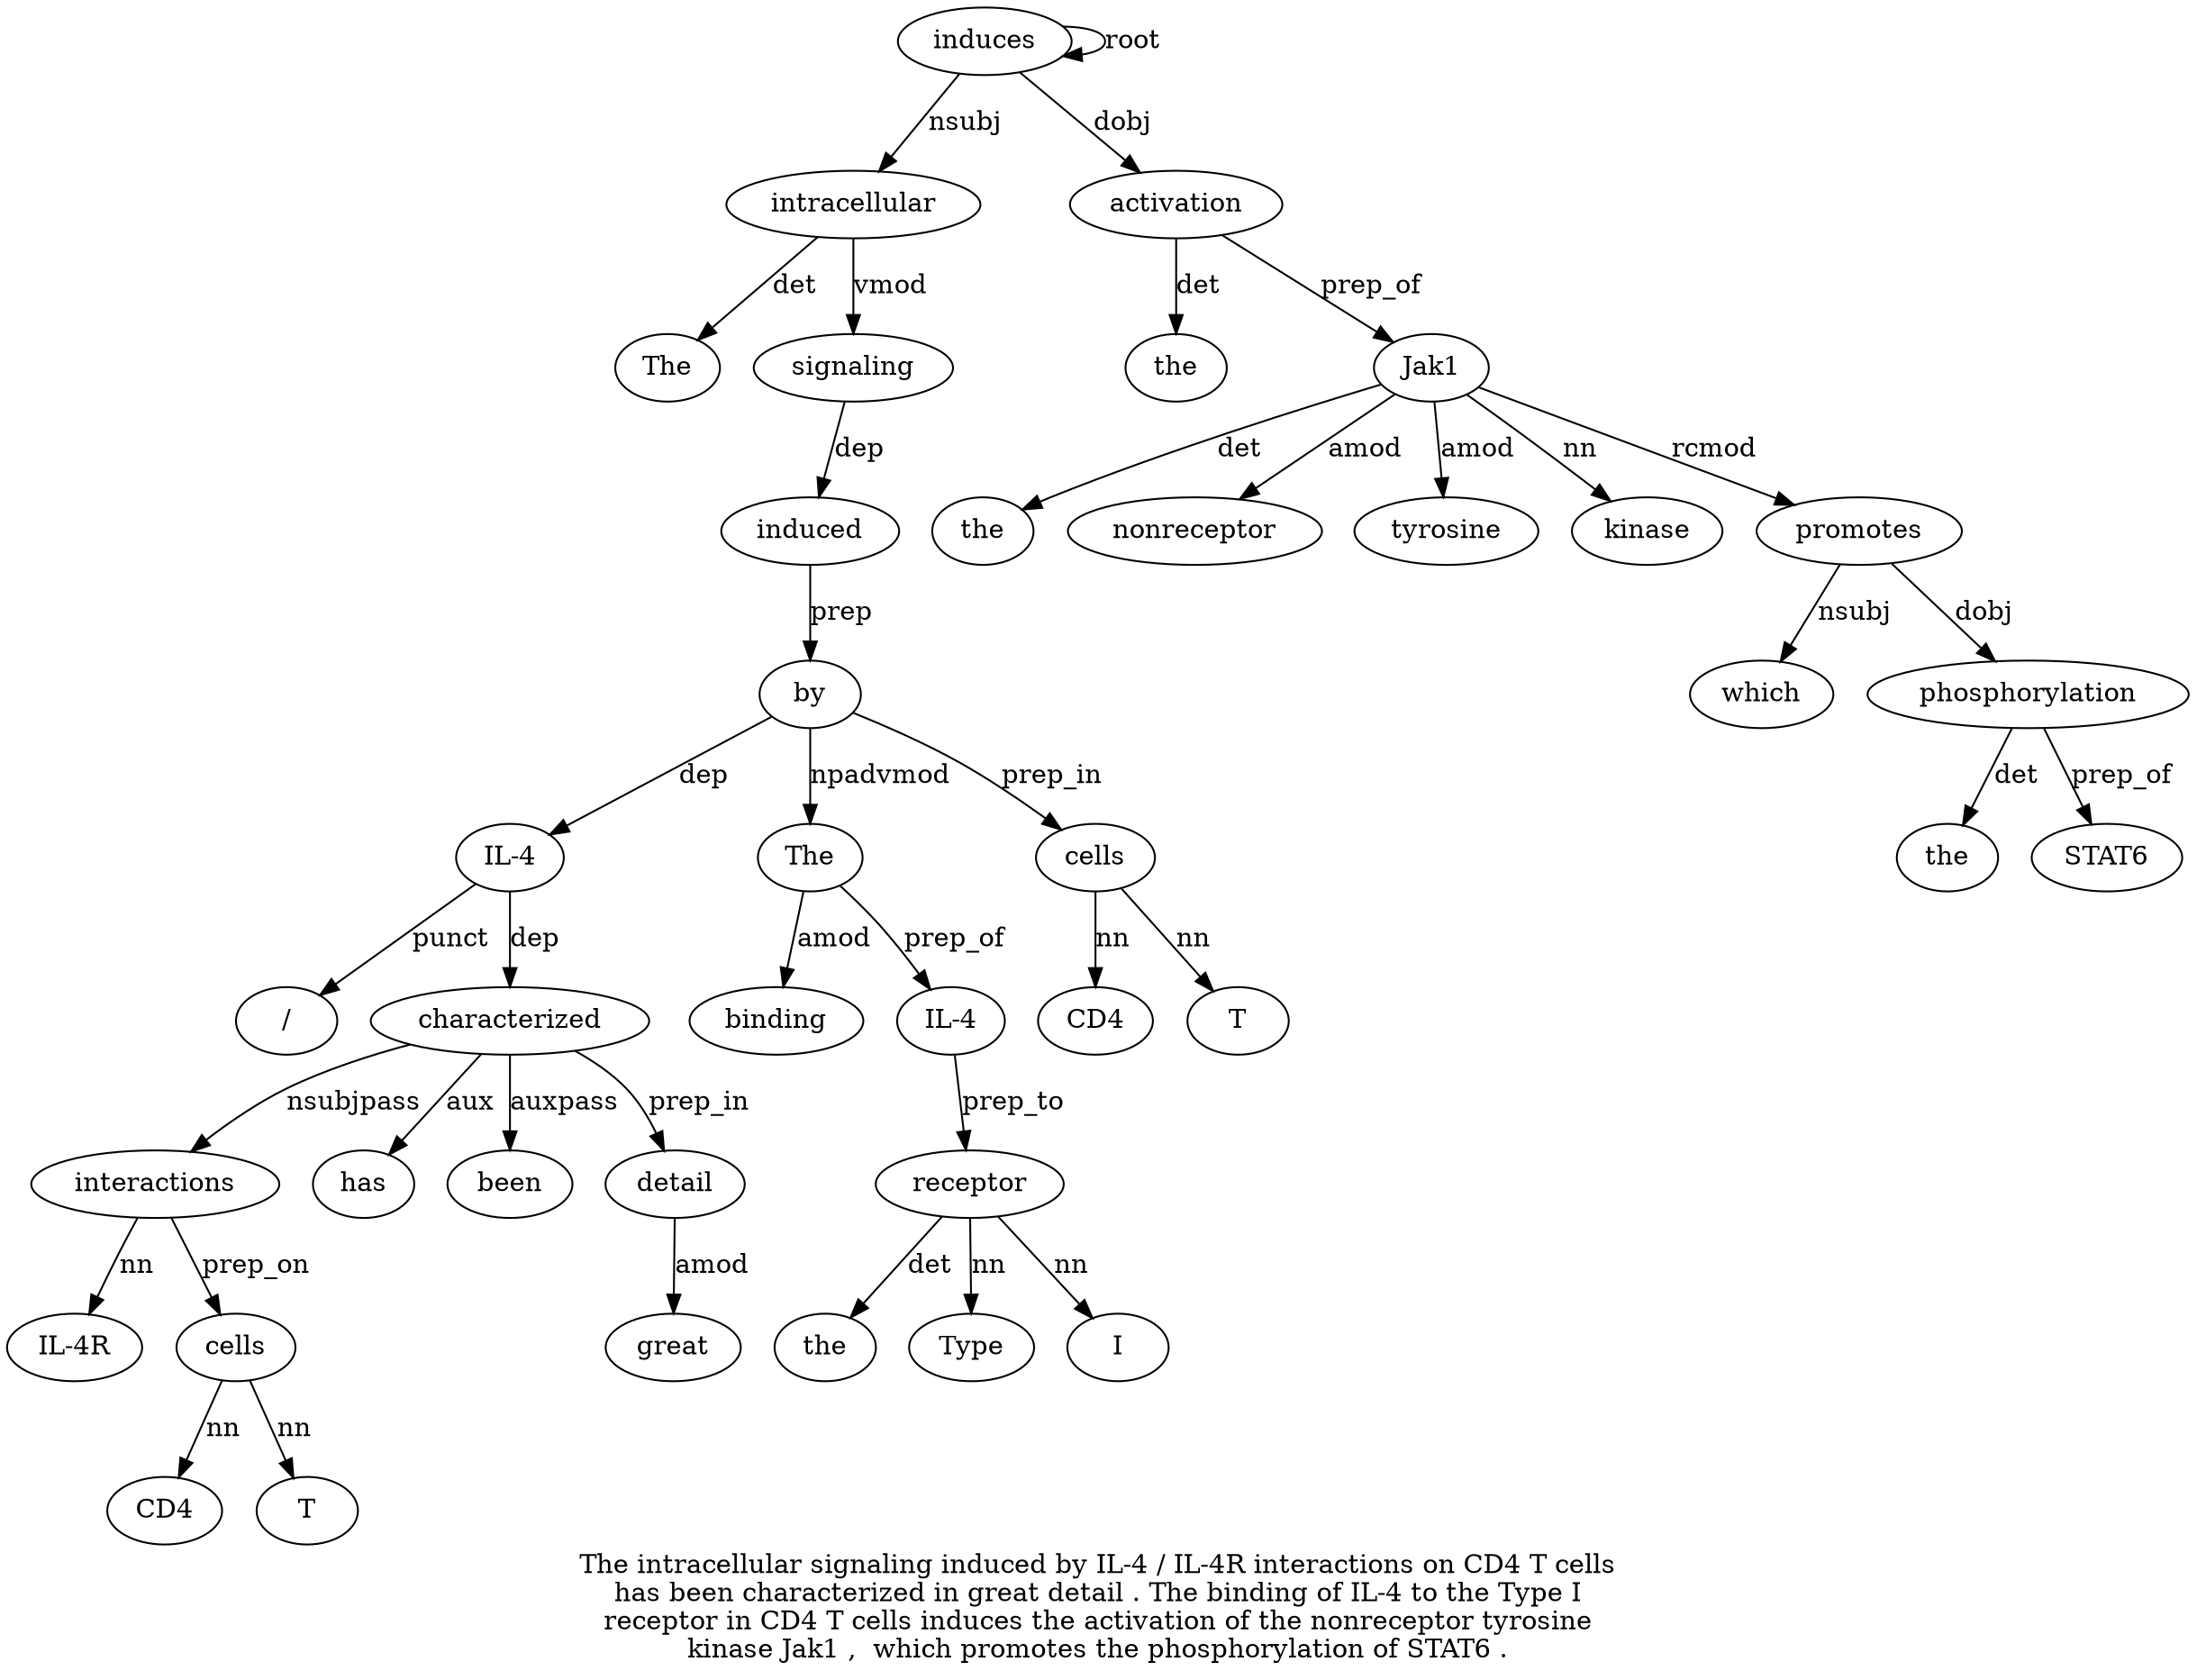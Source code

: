 digraph "The intracellular signaling induced by IL-4 / IL-4R interactions on CD4 T cells has been characterized in great detail . The binding of IL-4 to the Type I receptor in CD4 T cells induces the activation of the nonreceptor tyrosine kinase Jak1 ,  which promotes the phosphorylation of STAT6 ." {
label="The intracellular signaling induced by IL-4 / IL-4R interactions on CD4 T cells
has been characterized in great detail . The binding of IL-4 to the Type I
receptor in CD4 T cells induces the activation of the nonreceptor tyrosine
kinase Jak1 ,  which promotes the phosphorylation of STAT6 .";
intracellular2 [style=filled, fillcolor=white, label=intracellular];
The1 [style=filled, fillcolor=white, label=The];
intracellular2 -> The1  [label=det];
induces34 [style=filled, fillcolor=white, label=induces];
induces34 -> intracellular2  [label=nsubj];
signaling3 [style=filled, fillcolor=white, label=signaling];
intracellular2 -> signaling3  [label=vmod];
induced4 [style=filled, fillcolor=white, label=induced];
signaling3 -> induced4  [label=dep];
by5 [style=filled, fillcolor=white, label=by];
induced4 -> by5  [label=prep];
"IL-46" [style=filled, fillcolor=white, label="IL-4"];
by5 -> "IL-46"  [label=dep];
"/7" [style=filled, fillcolor=white, label="/"];
"IL-46" -> "/7"  [label=punct];
interactions9 [style=filled, fillcolor=white, label=interactions];
"IL-4R8" [style=filled, fillcolor=white, label="IL-4R"];
interactions9 -> "IL-4R8"  [label=nn];
characterized16 [style=filled, fillcolor=white, label=characterized];
characterized16 -> interactions9  [label=nsubjpass];
cells13 [style=filled, fillcolor=white, label=cells];
CD411 [style=filled, fillcolor=white, label=CD4];
cells13 -> CD411  [label=nn];
T12 [style=filled, fillcolor=white, label=T];
cells13 -> T12  [label=nn];
interactions9 -> cells13  [label=prep_on];
has14 [style=filled, fillcolor=white, label=has];
characterized16 -> has14  [label=aux];
been15 [style=filled, fillcolor=white, label=been];
characterized16 -> been15  [label=auxpass];
"IL-46" -> characterized16  [label=dep];
detail19 [style=filled, fillcolor=white, label=detail];
great18 [style=filled, fillcolor=white, label=great];
detail19 -> great18  [label=amod];
characterized16 -> detail19  [label=prep_in];
The21 [style=filled, fillcolor=white, label=The];
by5 -> The21  [label=npadvmod];
binding22 [style=filled, fillcolor=white, label=binding];
The21 -> binding22  [label=amod];
"IL-42" [style=filled, fillcolor=white, label="IL-4"];
The21 -> "IL-42"  [label=prep_of];
receptor29 [style=filled, fillcolor=white, label=receptor];
the26 [style=filled, fillcolor=white, label=the];
receptor29 -> the26  [label=det];
Type27 [style=filled, fillcolor=white, label=Type];
receptor29 -> Type27  [label=nn];
I28 [style=filled, fillcolor=white, label=I];
receptor29 -> I28  [label=nn];
"IL-42" -> receptor29  [label=prep_to];
cells33 [style=filled, fillcolor=white, label=cells];
CD431 [style=filled, fillcolor=white, label=CD4];
cells33 -> CD431  [label=nn];
T32 [style=filled, fillcolor=white, label=T];
cells33 -> T32  [label=nn];
by5 -> cells33  [label=prep_in];
induces34 -> induces34  [label=root];
activation36 [style=filled, fillcolor=white, label=activation];
the35 [style=filled, fillcolor=white, label=the];
activation36 -> the35  [label=det];
induces34 -> activation36  [label=dobj];
Jak142 [style=filled, fillcolor=white, label=Jak1];
the38 [style=filled, fillcolor=white, label=the];
Jak142 -> the38  [label=det];
nonreceptor39 [style=filled, fillcolor=white, label=nonreceptor];
Jak142 -> nonreceptor39  [label=amod];
tyrosine40 [style=filled, fillcolor=white, label=tyrosine];
Jak142 -> tyrosine40  [label=amod];
kinase41 [style=filled, fillcolor=white, label=kinase];
Jak142 -> kinase41  [label=nn];
activation36 -> Jak142  [label=prep_of];
promotes45 [style=filled, fillcolor=white, label=promotes];
which44 [style=filled, fillcolor=white, label=which];
promotes45 -> which44  [label=nsubj];
Jak142 -> promotes45  [label=rcmod];
phosphorylation47 [style=filled, fillcolor=white, label=phosphorylation];
the46 [style=filled, fillcolor=white, label=the];
phosphorylation47 -> the46  [label=det];
promotes45 -> phosphorylation47  [label=dobj];
STAT649 [style=filled, fillcolor=white, label=STAT6];
phosphorylation47 -> STAT649  [label=prep_of];
}
